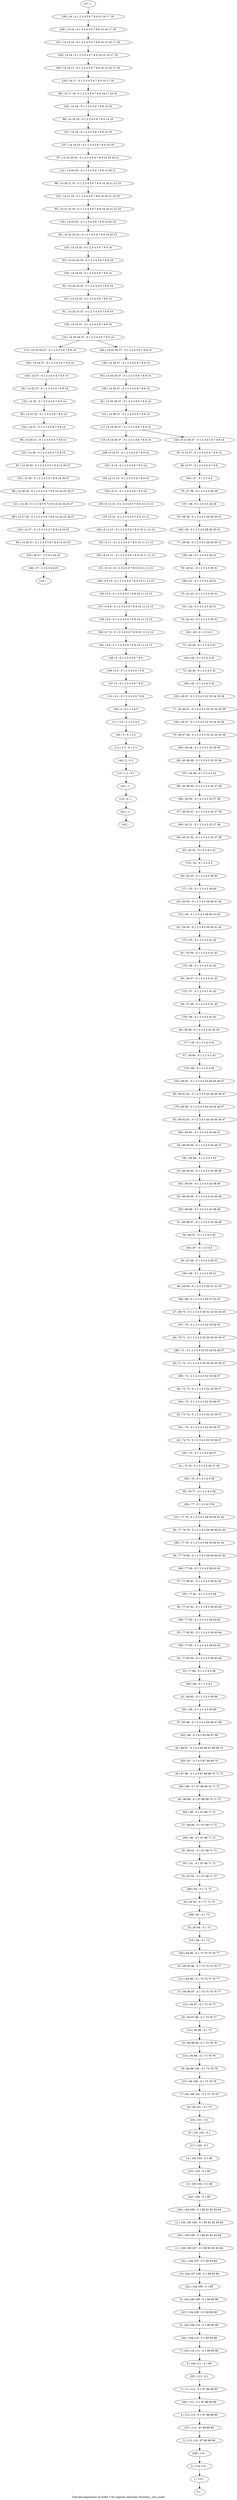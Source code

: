 digraph G {
graph [label="Tree-decomposition of width 3 for register allocator (function _test_start)"]
0[label="0 | : "];
1[label="1 | 115 : "];
2[label="2 | 114 115 : "];
3[label="3 | 113 114 : 87 88 89 90 "];
4[label="4 | 112 113 : 0 1 87 88 89 90 "];
5[label="5 | 111 112 : 0 1 87 88 89 90 "];
6[label="6 | 104 111 : 0 1 80 "];
7[label="7 | 104 110 111 : 0 1 80 85 86 "];
8[label="8 | 104 109 110 : 0 1 80 85 86 "];
9[label="9 | 104 108 109 : 0 1 80 85 86 "];
10[label="10 | 104 107 108 : 0 1 80 83 84 "];
11[label="11 | 104 106 107 : 0 1 80 81 82 83 84 "];
12[label="12 | 104 105 106 : 0 1 80 81 82 83 84 "];
13[label="13 | 103 104 : 0 1 80 "];
14[label="14 | 102 103 : 0 1 80 "];
15[label="15 | 101 102 : 0 1 "];
16[label="16 | 94 101 : 0 1 73 "];
17[label="17 | 94 100 101 : 0 1 73 78 79 "];
18[label="18 | 94 99 100 : 0 1 73 78 79 "];
19[label="19 | 94 98 99 : 0 1 73 78 79 "];
20[label="20 | 94 97 98 : 0 1 73 76 77 "];
21[label="21 | 94 96 97 : 0 1 73 74 75 76 77 "];
22[label="22 | 94 95 96 : 0 1 73 74 75 76 77 "];
23[label="23 | 93 94 : 0 1 73 "];
24[label="24 | 92 93 : 0 1 71 72 73 "];
25[label="25 | 91 92 : 0 1 67 68 71 72 "];
26[label="26 | 90 91 : 0 1 67 68 71 72 "];
27[label="27 | 89 90 : 0 1 67 68 71 72 "];
28[label="28 | 88 89 : 0 1 67 68 69 70 71 72 "];
29[label="29 | 87 88 : 0 1 4 5 67 68 69 70 71 72 "];
30[label="30 | 86 87 : 0 1 4 5 65 66 67 68 69 70 "];
31[label="31 | 85 86 : 0 1 2 3 4 5 65 66 67 68 "];
32[label="32 | 84 85 : 0 1 2 3 4 5 65 66 "];
33[label="33 | 77 84 : 0 1 2 3 4 5 58 "];
34[label="34 | 77 83 84 : 0 1 2 3 4 5 58 63 64 "];
35[label="35 | 77 82 83 : 0 1 2 3 4 5 58 63 64 "];
36[label="36 | 77 81 82 : 0 1 2 3 4 5 58 63 64 "];
37[label="37 | 77 80 81 : 0 1 2 3 4 5 58 61 62 "];
38[label="38 | 77 79 80 : 0 1 2 3 4 5 58 59 60 61 62 "];
39[label="39 | 77 78 79 : 0 1 2 3 4 5 58 59 60 61 62 "];
40[label="40 | 76 77 : 0 1 2 3 4 5 58 "];
41[label="41 | 75 76 : 0 1 2 3 4 5 56 57 58 "];
42[label="42 | 74 75 : 0 1 2 3 4 5 52 53 56 57 "];
43[label="43 | 73 74 : 0 1 2 3 4 5 52 53 56 57 "];
44[label="44 | 72 73 : 0 1 2 3 4 5 52 53 56 57 "];
45[label="45 | 71 72 : 0 1 2 3 4 5 52 53 54 55 56 57 "];
46[label="46 | 70 71 : 0 1 2 3 4 5 52 53 54 55 56 57 "];
47[label="47 | 69 70 : 0 1 2 3 4 5 50 51 52 53 54 55 "];
48[label="48 | 68 69 : 0 1 2 3 4 5 50 51 52 53 "];
49[label="49 | 67 68 : 0 1 2 3 4 5 50 51 "];
50[label="50 | 60 67 : 0 1 2 3 4 5 43 "];
51[label="51 | 60 66 67 : 0 1 2 3 4 5 43 48 49 "];
52[label="52 | 60 65 66 : 0 1 2 3 4 5 43 48 49 "];
53[label="53 | 60 64 65 : 0 1 2 3 4 5 43 48 49 "];
54[label="54 | 60 63 64 : 0 1 2 3 4 5 43 46 47 "];
55[label="55 | 60 62 63 : 0 1 2 3 4 5 43 44 45 46 47 "];
56[label="56 | 60 61 62 : 0 1 2 3 4 5 43 44 45 46 47 "];
57[label="57 | 59 60 : 0 1 2 3 4 5 43 "];
58[label="58 | 58 59 : 0 1 2 3 4 5 41 42 43 "];
59[label="59 | 57 58 : 0 1 2 3 4 5 41 42 "];
60[label="60 | 56 57 : 0 1 2 3 4 5 41 42 "];
61[label="61 | 55 56 : 0 1 2 3 4 5 41 42 "];
62[label="62 | 54 55 : 0 1 2 3 4 5 39 40 41 42 "];
63[label="63 | 53 54 : 0 1 2 3 4 5 39 40 41 42 "];
64[label="64 | 52 53 : 0 1 2 3 4 5 39 40 "];
65[label="65 | 45 52 : 0 1 2 3 4 5 32 "];
66[label="66 | 45 51 52 : 0 1 2 3 4 5 32 37 38 "];
67[label="67 | 45 50 51 : 0 1 2 3 4 5 32 37 38 "];
68[label="68 | 45 49 50 : 0 1 2 3 4 5 32 37 38 "];
69[label="69 | 45 48 49 : 0 1 2 3 4 5 32 35 36 "];
70[label="70 | 45 47 48 : 0 1 2 3 4 5 32 33 34 35 36 "];
71[label="71 | 45 46 47 : 0 1 2 3 4 5 32 33 34 35 36 "];
72[label="72 | 44 45 : 0 1 2 3 4 5 32 "];
73[label="73 | 43 44 : 0 1 2 3 4 5 32 "];
74[label="74 | 42 43 : 0 1 2 3 4 5 30 31 "];
75[label="75 | 41 42 : 0 1 2 3 4 5 30 31 "];
76[label="76 | 40 41 : 0 1 2 3 4 5 30 31 "];
77[label="77 | 39 40 : 0 1 2 3 4 5 28 29 30 31 "];
78[label="78 | 38 39 : 0 1 2 3 4 5 28 29 30 31 "];
79[label="79 | 37 38 : 0 1 2 3 4 5 28 29 "];
80[label="80 | 6 37 : 0 1 2 3 4 5 6 7 8 9 "];
81[label="81 | 6 14 37 : 0 1 2 3 4 5 6 7 8 9 14 "];
82[label="82 | 14 35 36 37 : 0 1 2 3 4 5 6 7 8 9 14 "];
83[label="83 | 14 34 35 37 : 0 1 2 3 4 5 6 7 8 9 14 "];
84[label="84 | 14 32 37 : 0 1 2 3 4 5 6 7 8 9 14 "];
85[label="85 | 14 31 32 : 0 1 2 3 4 5 6 7 8 9 14 "];
86[label="86 | 14 30 31 : 0 1 2 3 4 5 6 7 8 9 14 "];
87[label="87 | 14 29 30 : 0 1 2 3 4 5 6 7 8 9 14 26 27 "];
88[label="88 | 14 28 29 : 0 1 2 3 4 5 6 7 8 9 14 24 25 26 27 "];
89[label="89 | 14 27 28 : 0 1 2 3 4 5 6 7 8 9 14 24 25 26 27 "];
90[label="90 | 14 26 27 : 0 1 2 3 4 5 6 7 8 9 14 24 25 "];
91[label="91 | 14 25 33 37 : 0 1 2 3 4 5 6 7 8 9 14 "];
92[label="92 | 14 24 25 33 : 0 1 2 3 4 5 6 7 8 9 14 "];
93[label="93 | 14 23 24 33 : 0 1 2 3 4 5 6 7 8 9 14 "];
94[label="94 | 14 22 23 33 : 0 1 2 3 4 5 6 7 8 9 14 22 23 "];
95[label="95 | 14 21 22 33 : 0 1 2 3 4 5 6 7 8 9 14 20 21 22 23 "];
96[label="96 | 14 20 21 33 : 0 1 2 3 4 5 6 7 8 9 14 20 21 22 23 "];
97[label="97 | 14 19 20 33 : 0 1 2 3 4 5 6 7 8 9 14 19 20 21 "];
98[label="98 | 14 18 19 : 0 1 2 3 4 5 6 7 8 9 14 19 "];
99[label="99 | 14 17 18 : 0 1 2 3 4 5 6 7 8 9 14 17 18 19 "];
100[label="100 | 14 16 17 : 0 1 2 3 4 5 6 7 8 9 14 15 16 17 18 "];
101[label="101 | 14 15 16 : 0 1 2 3 4 5 6 7 8 9 14 15 16 17 18 "];
102[label="102 | 6 13 14 : 0 1 2 3 4 5 6 7 8 9 14 "];
103[label="103 | 6 12 13 : 0 1 2 3 4 5 6 7 8 9 12 13 14 "];
104[label="104 | 6 11 12 : 0 1 2 3 4 5 6 7 8 9 10 11 12 13 "];
105[label="105 | 6 10 11 : 0 1 2 3 4 5 6 7 8 9 10 11 12 13 "];
106[label="106 | 6 9 10 : 0 1 2 3 4 5 6 7 8 9 10 11 12 13 "];
107[label="107 | 6 8 9 : 0 1 2 3 4 5 6 7 8 9 10 11 12 13 "];
108[label="108 | 6 7 8 : 0 1 2 3 4 5 6 7 8 9 10 11 12 13 "];
109[label="109 | 5 6 : 0 1 2 3 4 5 6 7 8 9 "];
110[label="110 | 4 5 : 0 1 2 3 4 5 6 7 8 9 "];
111[label="111 | 3 4 : 0 1 2 3 4 5 "];
112[label="112 | 2 3 : 0 1 2 3 "];
113[label="113 | 1 2 : 0 1 "];
114[label="114 | 0 1 : "];
115[label="115 | 14 33 34 37 : 0 1 2 3 4 5 6 7 8 9 14 "];
116[label="116 | 14 33 34 37 : 0 1 2 3 4 5 6 7 8 9 14 "];
117[label="117 | 6 14 36 37 : 0 1 2 3 4 5 6 7 8 9 14 "];
118[label="118 | 6 14 36 37 : 0 1 2 3 4 5 6 7 8 9 14 "];
119[label="119 | : "];
120[label="120 | 14 27 : 0 1 2 3 4 5 6 7 8 9 14 24 25 "];
121[label="121 | 14 28 : 0 1 2 3 4 5 6 7 8 9 14 24 25 26 27 "];
122[label="122 | 14 29 : 0 1 2 3 4 5 6 7 8 9 14 26 27 "];
123[label="123 | 14 30 : 0 1 2 3 4 5 6 7 8 9 14 "];
124[label="124 | 14 31 : 0 1 2 3 4 5 6 7 8 9 14 "];
125[label="125 | 14 32 : 0 1 2 3 4 5 6 7 8 9 14 "];
126[label="126 | 14 37 : 0 1 2 3 4 5 6 7 8 9 14 "];
127[label="127 | : "];
128[label="128 | 14 16 : 0 1 2 3 4 5 6 7 8 9 14 15 16 17 18 "];
129[label="129 | 14 17 : 0 1 2 3 4 5 6 7 8 9 14 17 18 "];
130[label="130 | 14 18 : 0 1 2 3 4 5 6 7 8 9 14 19 "];
131[label="131 | 14 19 : 0 1 2 3 4 5 6 7 8 9 14 19 "];
132[label="132 | 14 20 33 : 0 1 2 3 4 5 6 7 8 9 14 20 21 "];
133[label="133 | 14 21 33 : 0 1 2 3 4 5 6 7 8 9 14 20 21 22 23 "];
134[label="134 | 14 22 33 : 0 1 2 3 4 5 6 7 8 9 14 22 23 "];
135[label="135 | 14 23 33 : 0 1 2 3 4 5 6 7 8 9 14 "];
136[label="136 | 14 24 33 : 0 1 2 3 4 5 6 7 8 9 14 "];
137[label="137 | 14 25 33 : 0 1 2 3 4 5 6 7 8 9 14 "];
138[label="138 | 14 33 37 : 0 1 2 3 4 5 6 7 8 9 14 "];
139[label="139 | 14 34 37 : 0 1 2 3 4 5 6 7 8 9 14 "];
140[label="140 | 14 35 37 : 0 1 2 3 4 5 6 7 8 9 14 "];
141[label="141 | 14 36 37 : 0 1 2 3 4 5 6 7 8 9 14 "];
142[label="142 | : "];
143[label="143 | 1 : "];
144[label="144 | 2 : 0 1 "];
145[label="145 | 3 : 0 1 2 3 "];
146[label="146 | 4 : 0 1 2 3 4 5 "];
147[label="147 | 5 : 0 1 2 3 4 5 6 7 8 9 "];
148[label="148 | 6 : 0 1 2 3 4 5 6 7 8 9 "];
149[label="149 | 6 8 : 0 1 2 3 4 5 6 7 8 9 10 11 12 13 "];
150[label="150 | 6 9 : 0 1 2 3 4 5 6 7 8 9 10 11 12 13 "];
151[label="151 | 6 10 : 0 1 2 3 4 5 6 7 8 9 10 11 12 13 "];
152[label="152 | 6 11 : 0 1 2 3 4 5 6 7 8 9 10 11 12 13 "];
153[label="153 | 6 12 : 0 1 2 3 4 5 6 7 8 9 12 13 "];
154[label="154 | 6 13 : 0 1 2 3 4 5 6 7 8 9 14 "];
155[label="155 | 6 14 : 0 1 2 3 4 5 6 7 8 9 14 "];
156[label="156 | 37 : 0 1 2 3 4 5 "];
157[label="157 | 38 : 0 1 2 3 4 5 28 29 "];
158[label="158 | 39 : 0 1 2 3 4 5 28 29 30 31 "];
159[label="159 | 40 : 0 1 2 3 4 5 30 31 "];
160[label="160 | 41 : 0 1 2 3 4 5 30 31 "];
161[label="161 | 42 : 0 1 2 3 4 5 30 31 "];
162[label="162 | 43 : 0 1 2 3 4 5 "];
163[label="163 | 44 : 0 1 2 3 4 5 32 "];
164[label="164 | 45 : 0 1 2 3 4 5 32 "];
165[label="165 | 45 47 : 0 1 2 3 4 5 32 33 34 35 36 "];
166[label="166 | 45 48 : 0 1 2 3 4 5 32 35 36 "];
167[label="167 | 45 49 : 0 1 2 3 4 5 32 "];
168[label="168 | 45 50 : 0 1 2 3 4 5 32 37 38 "];
169[label="169 | 45 51 : 0 1 2 3 4 5 32 37 38 "];
170[label="170 | 52 : 0 1 2 3 4 5 "];
171[label="171 | 53 : 0 1 2 3 4 5 39 40 "];
172[label="172 | 54 : 0 1 2 3 4 5 39 40 41 42 "];
173[label="173 | 55 : 0 1 2 3 4 5 41 42 "];
174[label="174 | 56 : 0 1 2 3 4 5 41 42 "];
175[label="175 | 57 : 0 1 2 3 4 5 41 42 "];
176[label="176 | 58 : 0 1 2 3 4 5 41 42 "];
177[label="177 | 59 : 0 1 2 3 4 5 43 "];
178[label="178 | 60 : 0 1 2 3 4 5 43 "];
179[label="179 | 60 62 : 0 1 2 3 4 5 43 44 45 46 47 "];
180[label="180 | 60 63 : 0 1 2 3 4 5 43 46 47 "];
181[label="181 | 60 64 : 0 1 2 3 4 5 43 "];
182[label="182 | 60 65 : 0 1 2 3 4 5 43 48 49 "];
183[label="183 | 60 66 : 0 1 2 3 4 5 43 48 49 "];
184[label="184 | 67 : 0 1 2 3 4 5 "];
185[label="185 | 68 : 0 1 2 3 4 5 50 51 "];
186[label="186 | 69 : 0 1 2 3 4 5 50 51 52 53 "];
187[label="187 | 70 : 0 1 2 3 4 5 52 53 54 55 "];
188[label="188 | 71 : 0 1 2 3 4 5 52 53 54 55 56 57 "];
189[label="189 | 72 : 0 1 2 3 4 5 52 53 56 57 "];
190[label="190 | 73 : 0 1 2 3 4 5 52 53 56 57 "];
191[label="191 | 74 : 0 1 2 3 4 5 52 53 56 57 "];
192[label="192 | 75 : 0 1 2 3 4 5 56 57 "];
193[label="193 | 76 : 0 1 2 3 4 5 58 "];
194[label="194 | 77 : 0 1 2 3 4 5 58 "];
195[label="195 | 77 79 : 0 1 2 3 4 5 58 59 60 61 62 "];
196[label="196 | 77 80 : 0 1 2 3 4 5 58 61 62 "];
197[label="197 | 77 81 : 0 1 2 3 4 5 58 "];
198[label="198 | 77 82 : 0 1 2 3 4 5 58 63 64 "];
199[label="199 | 77 83 : 0 1 2 3 4 5 58 63 64 "];
200[label="200 | 84 : 0 1 2 3 4 5 "];
201[label="201 | 85 : 0 1 2 3 4 5 65 66 "];
202[label="202 | 86 : 0 1 4 5 65 66 67 68 "];
203[label="203 | 87 : 0 1 4 5 67 68 69 70 "];
204[label="204 | 88 : 0 1 67 68 69 70 71 72 "];
205[label="205 | 89 : 0 1 67 68 71 72 "];
206[label="206 | 90 : 0 1 67 68 71 72 "];
207[label="207 | 91 : 0 1 67 68 71 72 "];
208[label="208 | 92 : 0 1 71 72 "];
209[label="209 | 93 : 0 1 73 "];
210[label="210 | 94 : 0 1 73 "];
211[label="211 | 94 96 : 0 1 73 74 75 76 77 "];
212[label="212 | 94 97 : 0 1 73 76 77 "];
213[label="213 | 94 98 : 0 1 73 "];
214[label="214 | 94 99 : 0 1 73 78 79 "];
215[label="215 | 94 100 : 0 1 73 78 79 "];
216[label="216 | 101 : 0 1 "];
217[label="217 | 102 : 0 1 "];
218[label="218 | 103 : 0 1 80 "];
219[label="219 | 104 : 0 1 80 "];
220[label="220 | 104 106 : 0 1 80 81 82 83 84 "];
221[label="221 | 104 107 : 0 1 80 83 84 "];
222[label="222 | 104 108 : 0 1 80 "];
223[label="223 | 104 109 : 0 1 80 85 86 "];
224[label="224 | 104 110 : 0 1 80 85 86 "];
225[label="225 | 111 : 0 1 "];
226[label="226 | 112 : 0 1 87 88 89 90 "];
227[label="227 | 113 : 87 88 89 90 "];
228[label="228 | 114 : "];
229[label="229 | 104 106 : 0 1 80 81 82 83 84 "];
230[label="230 | 94 96 : 0 1 73 74 75 76 77 "];
231[label="231 | 77 79 : 0 1 2 3 4 5 58 59 60 61 62 "];
232[label="232 | 60 62 : 0 1 2 3 4 5 43 44 45 46 47 "];
233[label="233 | 45 47 : 0 1 2 3 4 5 32 33 34 35 36 "];
234[label="234 | 14 34 37 : 0 1 2 3 4 5 6 7 8 9 14 "];
235[label="235 | 26 27 : 2 3 4 5 24 25 "];
236[label="236 | 27 : 2 3 4 5 24 25 "];
237[label="237 | 14 19 33 : 0 1 2 3 4 5 6 7 8 9 14 19 "];
238[label="238 | 15 16 : 0 1 2 3 4 5 6 7 8 9 15 16 17 18 "];
239[label="239 | 16 : 0 1 2 3 4 5 6 7 8 9 15 16 17 18 "];
240[label="240 | 6 14 37 : 0 1 2 3 4 5 6 7 8 9 14 "];
241[label="241 | 6 8 : 0 1 2 3 4 5 6 7 8 9 10 11 12 13 "];
242[label="242 | 1 : "];
243[label="243 | 6 14 36 37 : 0 1 2 3 4 5 6 7 8 9 14 "];
244[label="244 | 14 33 34 37 : 0 1 2 3 4 5 6 7 8 9 14 "];
120->90 ;
89->120 ;
121->89 ;
88->121 ;
122->88 ;
87->122 ;
123->87 ;
86->123 ;
124->86 ;
85->124 ;
125->85 ;
84->125 ;
126->84 ;
143->114 ;
113->143 ;
144->113 ;
112->144 ;
145->112 ;
111->145 ;
146->111 ;
110->146 ;
147->110 ;
109->147 ;
148->109 ;
149->108 ;
107->149 ;
150->107 ;
106->150 ;
151->106 ;
105->151 ;
152->105 ;
104->152 ;
153->104 ;
103->153 ;
154->103 ;
102->154 ;
155->102 ;
234->126 ;
115->234 ;
90->235 ;
236->119 ;
235->236 ;
240->155 ;
118->240 ;
241->148 ;
108->241 ;
242->142 ;
114->242 ;
127->239 ;
239->238 ;
238->101 ;
101->128 ;
128->100 ;
100->129 ;
129->99 ;
99->130 ;
130->98 ;
98->131 ;
131->237 ;
237->97 ;
97->132 ;
132->96 ;
96->133 ;
133->95 ;
95->134 ;
134->94 ;
94->135 ;
135->93 ;
93->136 ;
136->92 ;
92->137 ;
137->91 ;
91->138 ;
138->116 ;
139->83 ;
83->140 ;
140->82 ;
82->141 ;
141->117 ;
81->80 ;
80->156 ;
156->79 ;
79->157 ;
157->78 ;
78->158 ;
158->77 ;
77->159 ;
159->76 ;
76->160 ;
160->75 ;
75->161 ;
161->74 ;
74->162 ;
162->73 ;
73->163 ;
163->72 ;
72->164 ;
164->233 ;
233->71 ;
71->165 ;
165->70 ;
70->166 ;
166->69 ;
69->167 ;
167->68 ;
68->168 ;
168->67 ;
67->169 ;
169->66 ;
66->65 ;
65->170 ;
170->64 ;
64->171 ;
171->63 ;
63->172 ;
172->62 ;
62->173 ;
173->61 ;
61->174 ;
174->60 ;
60->175 ;
175->59 ;
59->176 ;
176->58 ;
58->177 ;
177->57 ;
57->178 ;
178->232 ;
232->56 ;
56->179 ;
179->55 ;
55->180 ;
180->54 ;
54->181 ;
181->53 ;
53->182 ;
182->52 ;
52->183 ;
183->51 ;
51->50 ;
50->184 ;
184->49 ;
49->185 ;
185->48 ;
48->186 ;
186->47 ;
47->187 ;
187->46 ;
46->188 ;
188->45 ;
45->189 ;
189->44 ;
44->190 ;
190->43 ;
43->191 ;
191->42 ;
42->192 ;
192->41 ;
41->193 ;
193->40 ;
40->194 ;
194->231 ;
231->39 ;
39->195 ;
195->38 ;
38->196 ;
196->37 ;
37->197 ;
197->36 ;
36->198 ;
198->35 ;
35->199 ;
199->34 ;
34->33 ;
33->200 ;
200->32 ;
32->201 ;
201->31 ;
31->202 ;
202->30 ;
30->203 ;
203->29 ;
29->204 ;
204->28 ;
28->205 ;
205->27 ;
27->206 ;
206->26 ;
26->207 ;
207->25 ;
25->208 ;
208->24 ;
24->209 ;
209->23 ;
23->210 ;
210->230 ;
230->22 ;
22->211 ;
211->21 ;
21->212 ;
212->20 ;
20->213 ;
213->19 ;
19->214 ;
214->18 ;
18->215 ;
215->17 ;
17->16 ;
16->216 ;
216->15 ;
15->217 ;
217->14 ;
14->218 ;
218->13 ;
13->219 ;
219->229 ;
229->12 ;
12->220 ;
220->11 ;
11->221 ;
221->10 ;
10->222 ;
222->9 ;
9->223 ;
223->8 ;
8->224 ;
224->7 ;
7->6 ;
6->225 ;
225->5 ;
5->226 ;
226->4 ;
4->227 ;
227->3 ;
3->228 ;
228->2 ;
2->1 ;
1->0 ;
243->81 ;
244->139 ;
117->118 ;
117->243 ;
116->115 ;
116->244 ;
}
